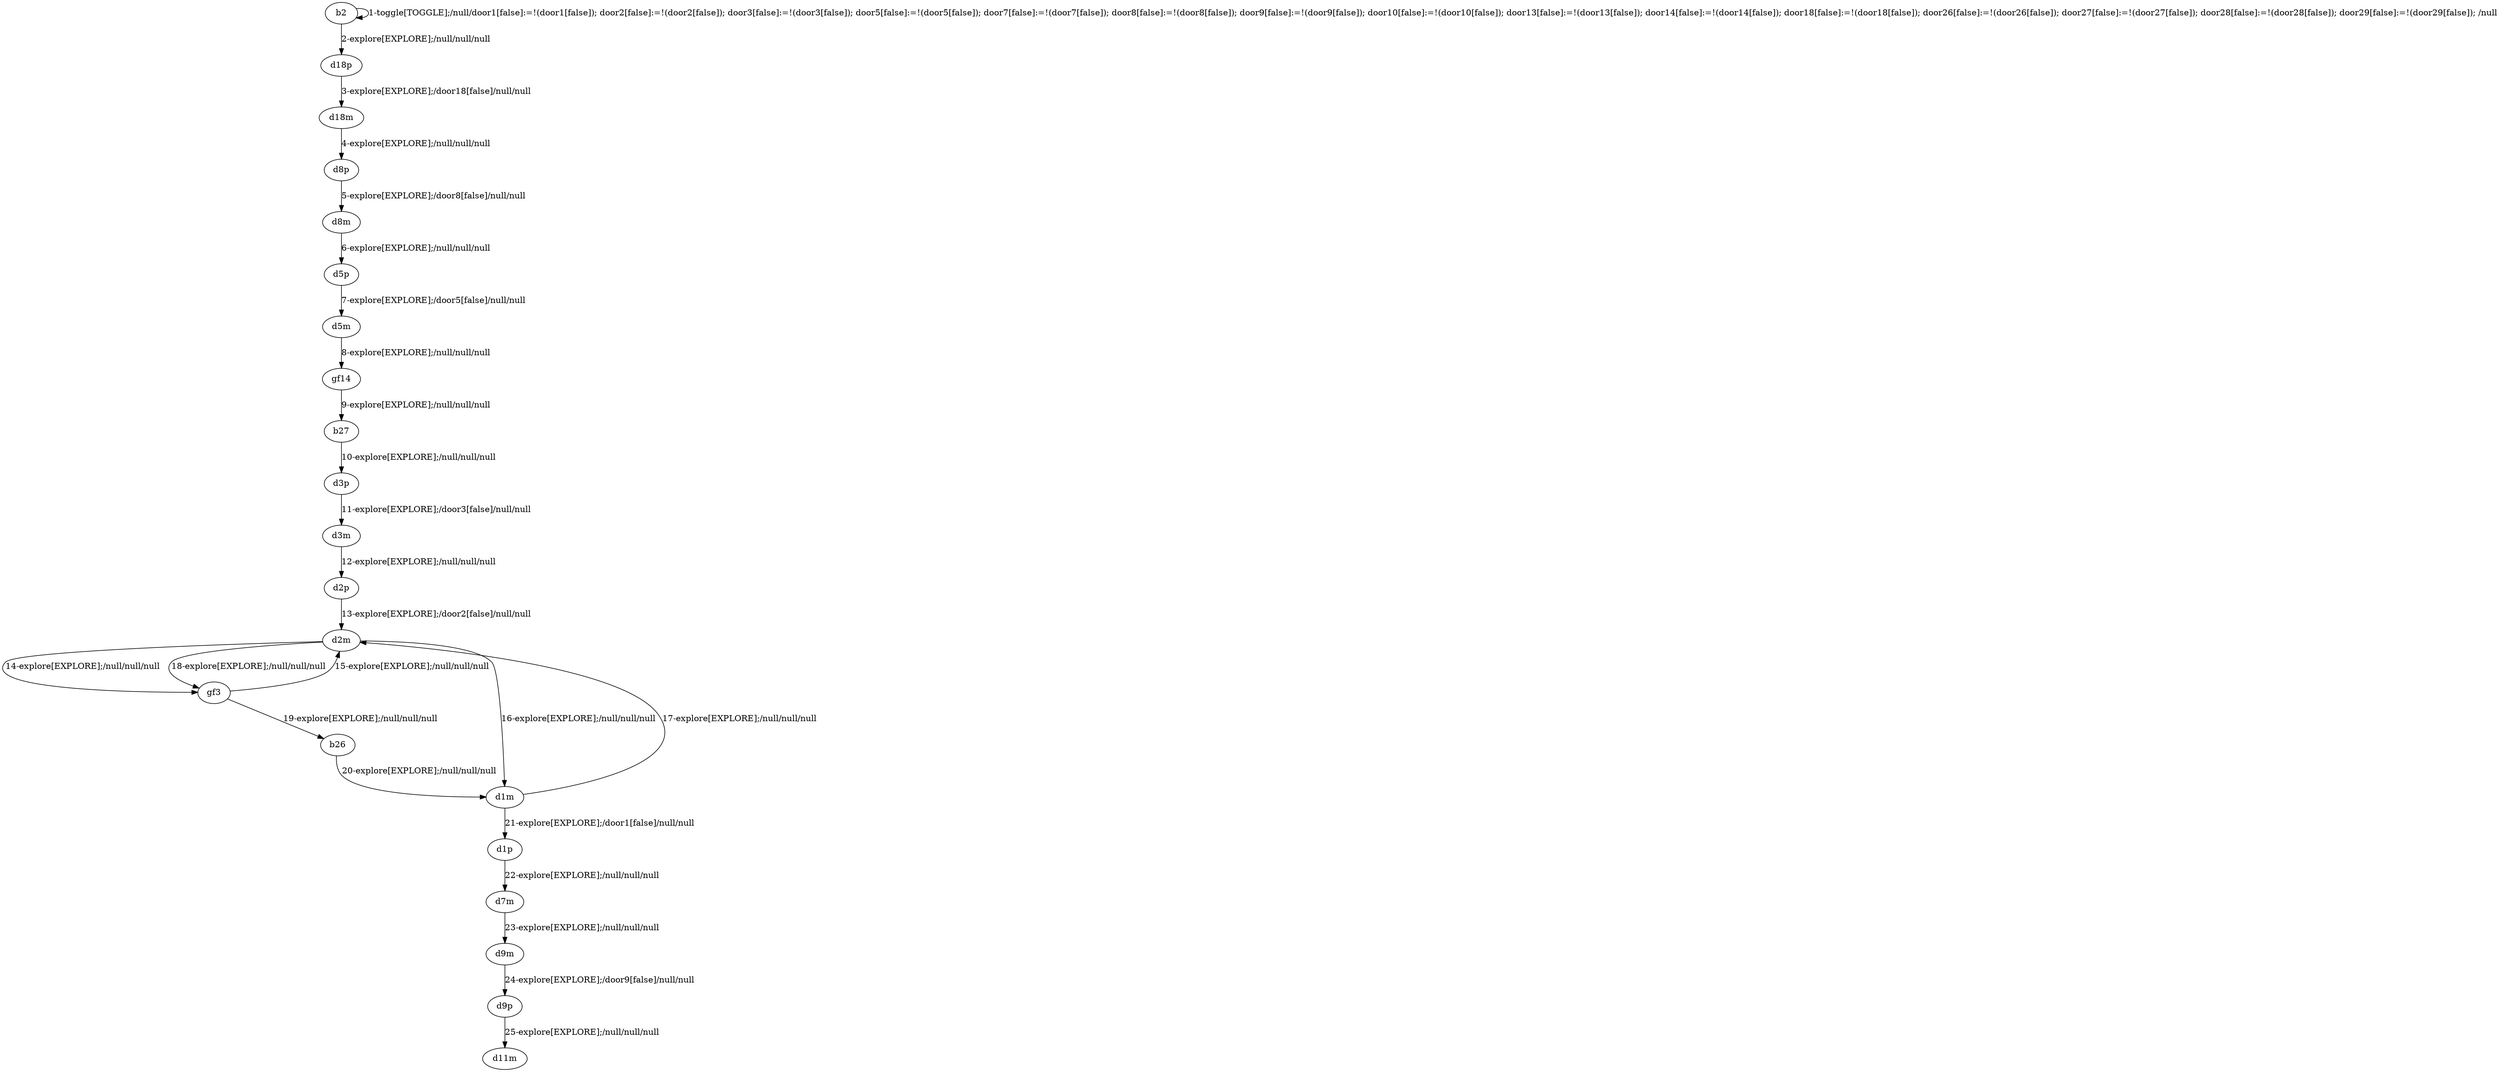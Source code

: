 # Total number of goals covered by this test: 1
# d9p --> d11m

digraph g {
"b2" -> "b2" [label = "1-toggle[TOGGLE];/null/door1[false]:=!(door1[false]); door2[false]:=!(door2[false]); door3[false]:=!(door3[false]); door5[false]:=!(door5[false]); door7[false]:=!(door7[false]); door8[false]:=!(door8[false]); door9[false]:=!(door9[false]); door10[false]:=!(door10[false]); door13[false]:=!(door13[false]); door14[false]:=!(door14[false]); door18[false]:=!(door18[false]); door26[false]:=!(door26[false]); door27[false]:=!(door27[false]); door28[false]:=!(door28[false]); door29[false]:=!(door29[false]); /null"];
"b2" -> "d18p" [label = "2-explore[EXPLORE];/null/null/null"];
"d18p" -> "d18m" [label = "3-explore[EXPLORE];/door18[false]/null/null"];
"d18m" -> "d8p" [label = "4-explore[EXPLORE];/null/null/null"];
"d8p" -> "d8m" [label = "5-explore[EXPLORE];/door8[false]/null/null"];
"d8m" -> "d5p" [label = "6-explore[EXPLORE];/null/null/null"];
"d5p" -> "d5m" [label = "7-explore[EXPLORE];/door5[false]/null/null"];
"d5m" -> "gf14" [label = "8-explore[EXPLORE];/null/null/null"];
"gf14" -> "b27" [label = "9-explore[EXPLORE];/null/null/null"];
"b27" -> "d3p" [label = "10-explore[EXPLORE];/null/null/null"];
"d3p" -> "d3m" [label = "11-explore[EXPLORE];/door3[false]/null/null"];
"d3m" -> "d2p" [label = "12-explore[EXPLORE];/null/null/null"];
"d2p" -> "d2m" [label = "13-explore[EXPLORE];/door2[false]/null/null"];
"d2m" -> "gf3" [label = "14-explore[EXPLORE];/null/null/null"];
"gf3" -> "d2m" [label = "15-explore[EXPLORE];/null/null/null"];
"d2m" -> "d1m" [label = "16-explore[EXPLORE];/null/null/null"];
"d1m" -> "d2m" [label = "17-explore[EXPLORE];/null/null/null"];
"d2m" -> "gf3" [label = "18-explore[EXPLORE];/null/null/null"];
"gf3" -> "b26" [label = "19-explore[EXPLORE];/null/null/null"];
"b26" -> "d1m" [label = "20-explore[EXPLORE];/null/null/null"];
"d1m" -> "d1p" [label = "21-explore[EXPLORE];/door1[false]/null/null"];
"d1p" -> "d7m" [label = "22-explore[EXPLORE];/null/null/null"];
"d7m" -> "d9m" [label = "23-explore[EXPLORE];/null/null/null"];
"d9m" -> "d9p" [label = "24-explore[EXPLORE];/door9[false]/null/null"];
"d9p" -> "d11m" [label = "25-explore[EXPLORE];/null/null/null"];
}